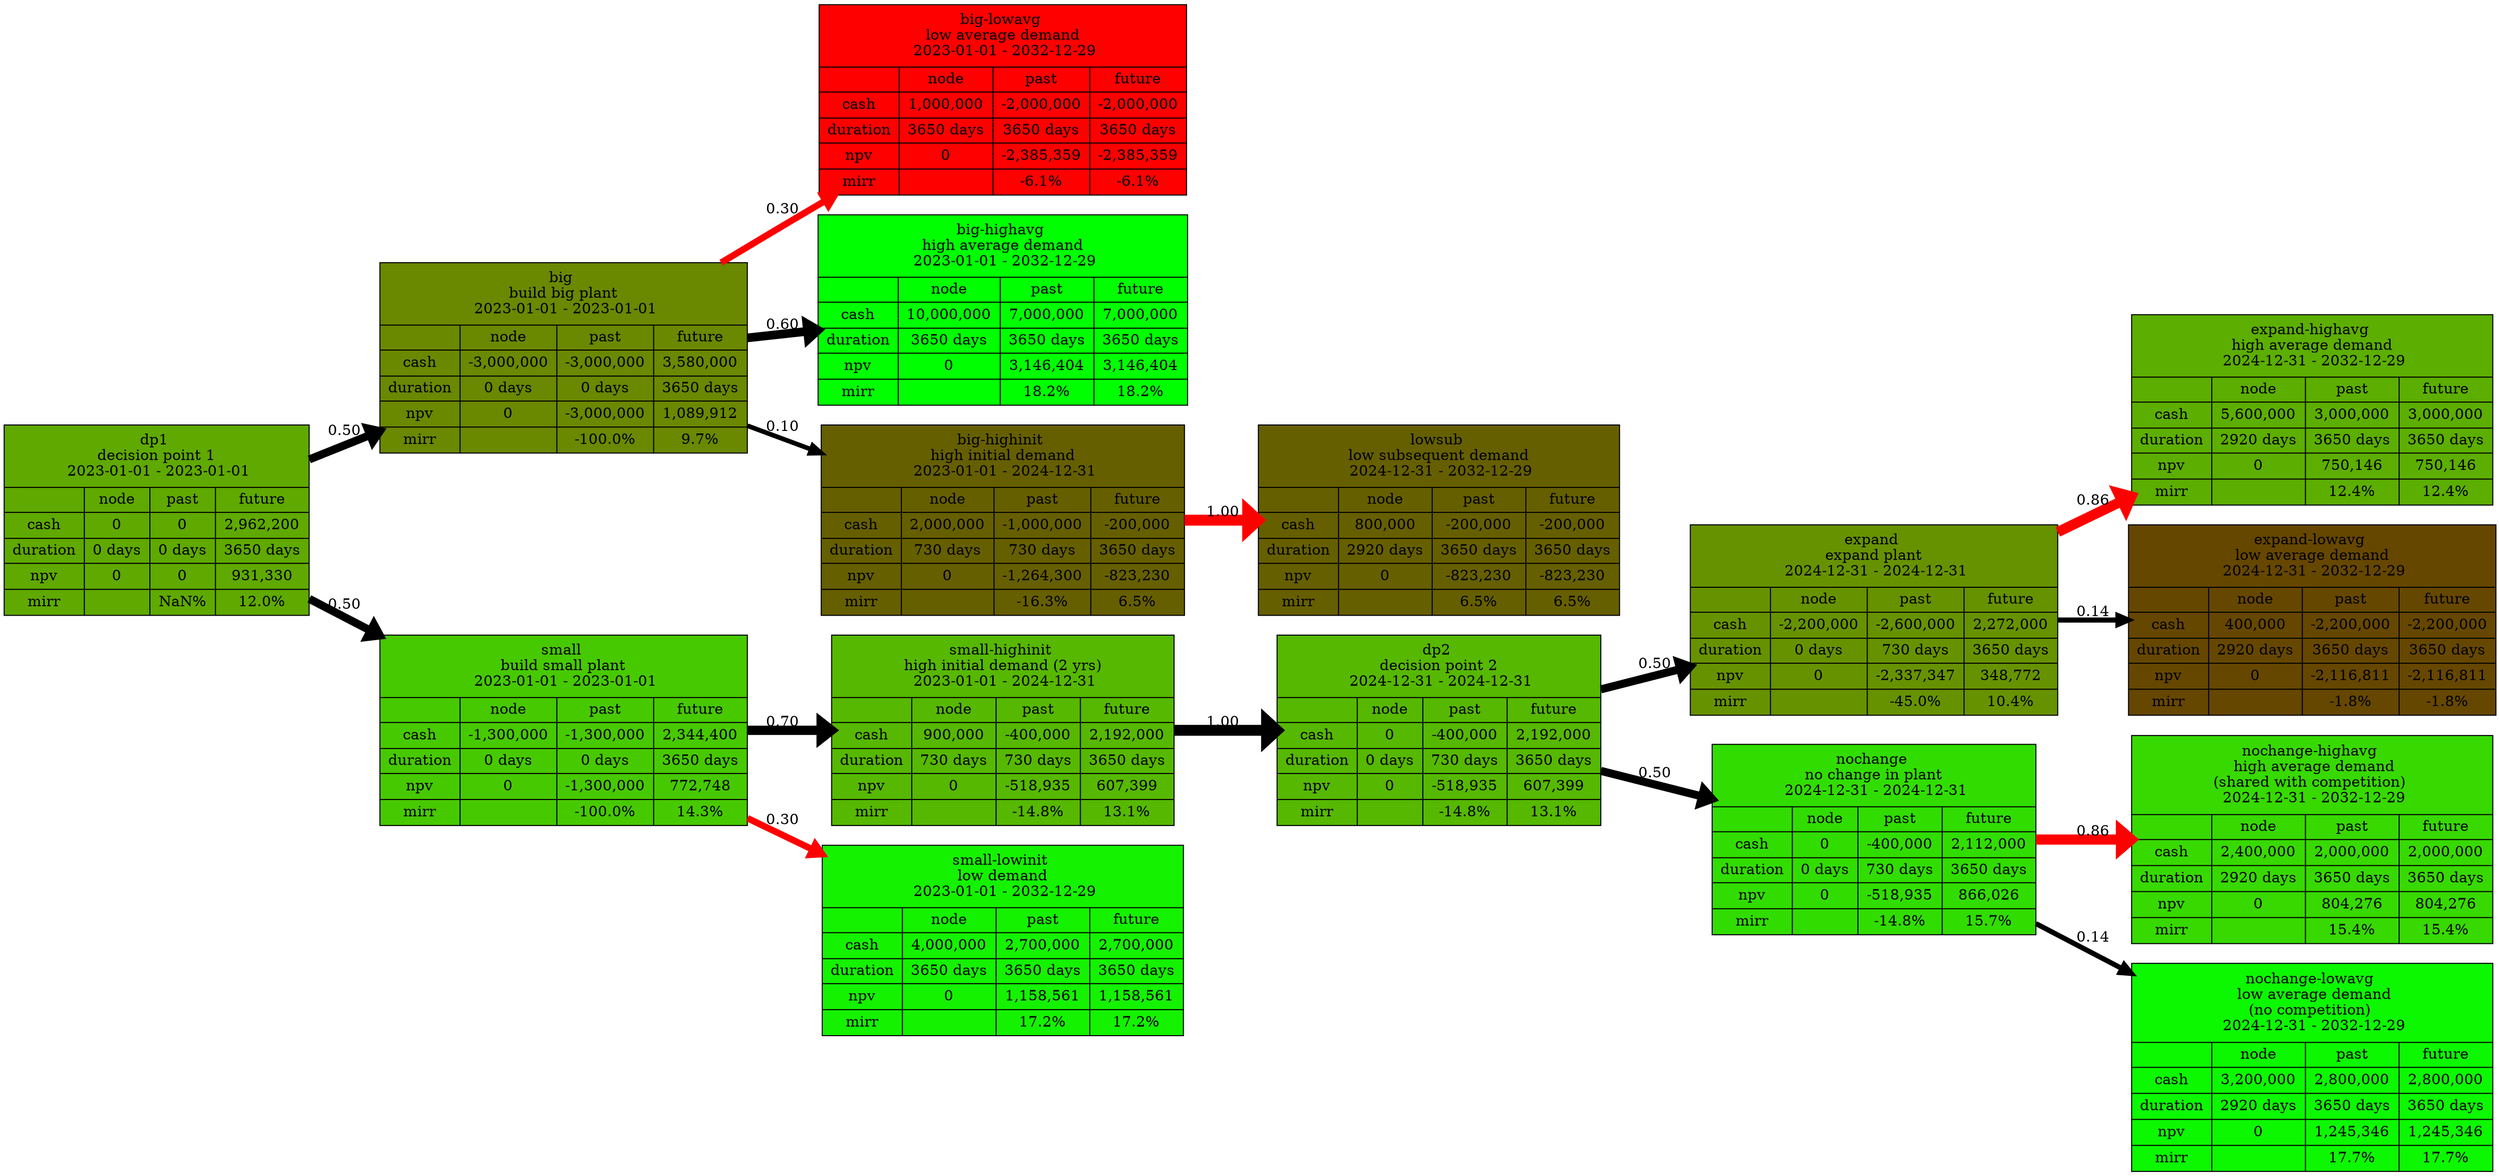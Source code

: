 digraph "" {
	graph [bb="0,0,1983.2,1117.8",
		rankdir=LR
	];
	node [fillcolor=lightgrey,
		label="\N",
		shape=ellipse
	];
	edge [color=black,
		penwidth=1.0
	];
	"0xc000239040"	 [fillcolor="0.239 1.0 0.661",
		height=2.5472,
		label="dp1 \n decision point 1 \n 2023-01-01 - 2023-01-01 | { {|cash|duration|npv|mirr} | {node     | 0 | 0 days | 0 | } | {past     | \
0 | 0 days | 0 | NaN%} | {future   | 2,962,200 | 3650 days | 931,330 | 12.0%}}",
		pos="121.03,624.1",
		rects="2.8422e-14,656.9,242.06,715.3 2.8422e-14,632.1,62.656,656.9 2.8422e-14,607.3,62.656,632.1 2.8422e-14,582.5,62.656,607.3 2.8422e-14,\
557.7,62.656,582.5 2.8422e-14,532.9,62.656,557.7 62.656,632.1,114.82,656.9 62.656,607.3,114.82,632.1 62.656,582.5,114.82,607.3 62.656,\
557.7,114.82,582.5 62.656,532.9,114.82,557.7 114.82,632.1,168.9,656.9 114.82,607.3,168.9,632.1 114.82,582.5,168.9,607.3 114.82,557.7,\
168.9,582.5 114.82,532.9,168.9,557.7 168.9,632.1,242.06,656.9 168.9,607.3,242.06,632.1 168.9,582.5,242.06,607.3 168.9,557.7,242.06,\
582.5 168.9,532.9,242.06,557.7",
		shape=record,
		style=filled,
		width=3.362];
	"0xc0002391e0"	 [fillcolor="0.204 1.0 0.535",
		height=2.5472,
		label="big \n build big plant \n 2023-01-01 - 2023-01-01 | { {|cash|duration|npv|mirr} | {node     | -3,000,000 | 0 days | 0 | } | {past     | \
-3,000,000 | 0 days | -3,000,000 | -100.0%} | {future   | 3,580,000 | 3650 days | 1,089,912 | 9.7%}}",
		pos="447.13,780.1",
		rects="302.56,812.9,591.7,871.3 302.56,788.1,365.22,812.9 302.56,763.3,365.22,788.1 302.56,738.5,365.22,763.3 302.56,713.7,365.22,738.5 \
302.56,688.9,365.22,713.7 365.22,788.1,441.88,812.9 365.22,763.3,441.88,788.1 365.22,738.5,441.88,763.3 365.22,713.7,441.88,738.5 \
365.22,688.9,441.88,713.7 441.88,788.1,518.54,812.9 441.88,763.3,518.54,788.1 441.88,738.5,518.54,763.3 441.88,713.7,518.54,738.5 \
441.88,688.9,518.54,713.7 518.54,788.1,591.7,812.9 518.54,763.3,591.7,788.1 518.54,738.5,591.7,763.3 518.54,713.7,591.7,738.5 518.54,\
688.9,591.7,713.7",
		shape=record,
		style=filled,
		width=4.0158];
	"0xc000239040" -> "0xc0002391e0"	 [label=0.50,
		lp="272.31,710.5",
		penwidth=7.745966692414834,
		pos="e,302.47,710.9 242.46,682.19 258.96,690.08 276.07,698.27 293.05,706.39"];
	"0xc000239a00"	 [fillcolor="0.274 1.0 0.788",
		height=2.5472,
		label="small \n build small plant \n 2023-01-01 - 2023-01-01 | { {|cash|duration|npv|mirr} | {node     | -1,300,000 | 0 days | 0 | } | {\
past     | -1,300,000 | 0 days | -1,300,000 | -100.0%} | {future   | 2,344,400 | 3650 days | 772,748 | 14.3%}}",
		pos="447.13,423.1",
		rects="302.56,455.9,591.7,514.3 302.56,431.1,365.22,455.9 302.56,406.3,365.22,431.1 302.56,381.5,365.22,406.3 302.56,356.7,365.22,381.5 \
302.56,331.9,365.22,356.7 365.22,431.1,441.88,455.9 365.22,406.3,441.88,431.1 365.22,381.5,441.88,406.3 365.22,356.7,441.88,381.5 \
365.22,331.9,441.88,356.7 441.88,431.1,518.54,455.9 441.88,406.3,518.54,431.1 441.88,381.5,518.54,406.3 441.88,356.7,518.54,381.5 \
441.88,331.9,518.54,356.7 518.54,431.1,591.7,455.9 518.54,406.3,591.7,431.1 518.54,381.5,591.7,406.3 518.54,356.7,591.7,381.5 518.54,\
331.9,591.7,356.7",
		shape=record,
		style=filled,
		width=4.0158];
	"0xc000239040" -> "0xc000239a00"	 [label=0.50,
		lp="272.31,543.5",
		penwidth=7.745966692414834,
		pos="e,302.47,512.27 242.46,549.26 259.11,538.99 276.39,528.34 293.52,517.78"];
	"0xc000239380"	 [fillcolor="0.000 1.0 1.000",
		height=2.5472,
		label="big-lowavg \n low average demand \n 2023-01-01 - 2032-12-29 | { {|cash|duration|npv|mirr} | {node     | 1,000,000 | 3650 days | \
0 | } | {past     | -2,000,000 | 3650 days | -2,385,359 | -6.1%} | {future   | -2,000,000 | 3650 days | -2,385,359 | -6.1%}}",
		pos="796.77,1026.1",
		rects="652.2,1058.9,941.34,1117.3 652.2,1034.1,714.86,1058.9 652.2,1009.3,714.86,1034.1 652.2,984.5,714.86,1009.3 652.2,959.7,714.86,984.5 \
652.2,934.9,714.86,959.7 714.86,1034.1,788.02,1058.9 714.86,1009.3,788.02,1034.1 714.86,984.5,788.02,1009.3 714.86,959.7,788.02,\
984.5 714.86,934.9,788.02,959.7 788.02,1034.1,864.68,1058.9 788.02,1009.3,864.68,1034.1 788.02,984.5,864.68,1009.3 788.02,959.7,\
864.68,984.5 788.02,934.9,864.68,959.7 864.68,1034.1,941.34,1058.9 864.68,1009.3,941.34,1034.1 864.68,984.5,941.34,1009.3 864.68,\
959.7,941.34,984.5 864.68,934.9,941.34,959.7",
		shape=record,
		style=filled,
		width=4.0158];
	"0xc0002391e0" -> "0xc000239380"	 [color=red,
		label=0.30,
		lp="621.95,918.5",
		penwidth=6.324555320336759,
		pos="e,664.75,934.89 574.93,871.49 600.48,889.65 627.16,908.53 652.2,926.1 653.62,927.09 655.04,928.09 656.47,929.1"];
	"0xc000239520"	 [fillcolor="0.333 1.0 1.000",
		height=2.5472,
		label="big-highavg \n high average demand \n 2023-01-01 - 2032-12-29 | { {|cash|duration|npv|mirr} | {node     | 10,000,000 | 3650 days | \
0 | } | {past     | 7,000,000 | 3650 days | 3,146,404 | 18.2%} | {future   | 7,000,000 | 3650 days | 3,146,404 | 18.2%}}",
		pos="796.77,825.1",
		rects="652.78,857.9,940.76,916.3 652.78,833.1,715.44,857.9 652.78,808.3,715.44,833.1 652.78,783.5,715.44,808.3 652.78,758.7,715.44,783.5 \
652.78,733.9,715.44,758.7 715.44,833.1,794.44,857.9 715.44,808.3,794.44,833.1 715.44,783.5,794.44,808.3 715.44,758.7,794.44,783.5 \
715.44,733.9,794.44,758.7 794.44,833.1,867.6,857.9 794.44,808.3,867.6,833.1 794.44,783.5,867.6,808.3 794.44,758.7,867.6,783.5 794.44,\
733.9,867.6,758.7 867.6,833.1,940.76,857.9 867.6,808.3,940.76,833.1 867.6,783.5,940.76,808.3 867.6,758.7,940.76,783.5 867.6,733.9,\
940.76,758.7",
		shape=record,
		style=filled,
		width=3.9997];
	"0xc0002391e0" -> "0xc000239520"	 [label=0.60,
		lp="621.95,811.5",
		penwidth=8.366600265340756,
		pos="e,652.71,806.56 591.87,798.73 608.67,800.89 625.86,803.1 642.78,805.28"];
	"0xc0002396c0"	 [fillcolor="0.155 1.0 0.400",
		height=2.5472,
		label="big-highinit \n high initial demand \n 2023-01-01 - 2024-12-31 | { {|cash|duration|npv|mirr} | {node     | 2,000,000 | 730 days | \
0 | } | {past     | -1,000,000 | 730 days | -1,264,300 | -16.3%} | {future   | -200,000 | 3650 days | -823,230 | 6.5%}}",
		pos="796.77,624.1",
		rects="654.53,656.9,939.01,715.3 654.53,632.1,717.19,656.9 654.53,607.3,717.19,632.1 654.53,582.5,717.19,607.3 654.53,557.7,717.19,582.5 \
654.53,532.9,717.19,557.7 717.19,632.1,789.19,656.9 717.19,607.3,789.19,632.1 717.19,582.5,789.19,607.3 717.19,557.7,789.19,582.5 \
717.19,532.9,789.19,557.7 789.19,632.1,865.85,656.9 789.19,607.3,865.85,632.1 789.19,582.5,865.85,607.3 789.19,557.7,865.85,582.5 \
789.19,532.9,865.85,557.7 865.85,632.1,939.01,656.9 865.85,607.3,939.01,632.1 865.85,582.5,939.01,607.3 865.85,557.7,939.01,582.5 \
865.85,532.9,939.01,557.7",
		shape=record,
		style=filled,
		width=3.9511];
	"0xc0002391e0" -> "0xc0002396c0"	 [label=0.10,
		lp="621.95,714.5",
		penwidth=4.47213595499958,
		pos="e,654.39,687.62 591.87,715.52 609.46,707.67 627.48,699.63 645.17,691.74"];
	"0xc000239860"	 [fillcolor="0.155 1.0 0.400",
		height=2.5472,
		label="lowsub \n low subsequent demand \n 2024-12-31 - 2032-12-29 | { {|cash|duration|npv|mirr} | {node     | 800,000 | 2920 days | 0 | } | {\
past     | -200,000 | 3650 days | -823,230 | 6.5%} | {future   | -200,000 | 3650 days | -823,230 | 6.5%}}",
		pos="1142.9,624.1",
		rects="1001.8,656.9,1284,715.3 1001.8,632.1,1064.5,656.9 1001.8,607.3,1064.5,632.1 1001.8,582.5,1064.5,607.3 1001.8,557.7,1064.5,582.5 \
1001.8,532.9,1064.5,557.7 1064.5,632.1,1137.7,656.9 1064.5,607.3,1137.7,632.1 1064.5,582.5,1137.7,607.3 1064.5,557.7,1137.7,582.5 \
1064.5,532.9,1137.7,557.7 1137.7,632.1,1210.8,656.9 1137.7,607.3,1210.8,632.1 1137.7,582.5,1210.8,607.3 1137.7,557.7,1210.8,582.5 \
1137.7,532.9,1210.8,557.7 1210.8,632.1,1284,656.9 1210.8,607.3,1284,632.1 1210.8,582.5,1284,607.3 1210.8,557.7,1284,582.5 1210.8,\
532.9,1284,557.7",
		shape=record,
		style=filled,
		width=3.9185];
	"0xc0002396c0" -> "0xc000239860"	 [color=red,
		label=1.00,
		lp="971.59,632.5",
		penwidth=10.488088481701517,
		pos="e,1001.7,624.1 939.05,624.1 956.36,624.1 974.08,624.1 991.51,624.1"];
	"0xc000239ba0"	 [fillcolor="0.255 1.0 0.719",
		height=2.5472,
		label="small-highinit \n high initial demand (2 yrs) \n 2023-01-01 - 2024-12-31 | { {|cash|duration|npv|mirr} | {node     | 900,000 | 730 \
days | 0 | } | {past     | -400,000 | 730 days | -518,935 | -14.8%} | {future   | 2,192,000 | 3650 days | 607,399 | 13.1%}}",
		pos="796.77,423.1",
		rects="662.7,455.9,930.84,514.3 662.7,431.1,725.36,455.9 662.7,406.3,725.36,431.1 662.7,381.5,725.36,406.3 662.7,356.7,725.36,381.5 662.7,\
331.9,725.36,356.7 725.36,431.1,791.52,455.9 725.36,406.3,791.52,431.1 725.36,381.5,791.52,406.3 725.36,356.7,791.52,381.5 725.36,\
331.9,791.52,356.7 791.52,431.1,857.68,455.9 791.52,406.3,857.68,431.1 791.52,381.5,857.68,406.3 791.52,356.7,857.68,381.5 791.52,\
331.9,857.68,356.7 857.68,431.1,930.84,455.9 857.68,406.3,930.84,431.1 857.68,381.5,930.84,406.3 857.68,356.7,930.84,381.5 857.68,\
331.9,930.84,356.7",
		shape=record,
		style=filled,
		width=3.7241];
	"0xc000239a00" -> "0xc000239ba0"	 [label=0.70,
		lp="621.95,431.5",
		penwidth=8.94427190999916,
		pos="e,662.51,423.1 591.87,423.1 611.87,423.1 632.43,423.1 652.43,423.1"];
	"0xc0002709c0"	 [fillcolor="0.319 1.0 0.948",
		height=2.5472,
		label="small-lowinit \n low demand \n 2023-01-01 - 2032-12-29 | { {|cash|duration|npv|mirr} | {node     | 4,000,000 | 3650 days | 0 | } | {\
past     | 2,700,000 | 3650 days | 1,158,561 | 17.2%} | {future   | 2,700,000 | 3650 days | 1,158,561 | 17.2%}}",
		pos="796.77,222.1",
		rects="655.7,254.9,937.84,313.3 655.7,230.1,718.36,254.9 655.7,205.3,718.36,230.1 655.7,180.5,718.36,205.3 655.7,155.7,718.36,180.5 655.7,\
130.9,718.36,155.7 718.36,230.1,791.52,254.9 718.36,205.3,791.52,230.1 718.36,180.5,791.52,205.3 718.36,155.7,791.52,180.5 718.36,\
130.9,791.52,155.7 791.52,230.1,864.68,254.9 791.52,205.3,864.68,230.1 791.52,180.5,864.68,205.3 791.52,155.7,864.68,180.5 791.52,\
130.9,864.68,155.7 864.68,230.1,937.84,254.9 864.68,205.3,937.84,230.1 864.68,180.5,937.84,205.3 864.68,155.7,937.84,180.5 864.68,\
130.9,937.84,155.7",
		shape=record,
		style=filled,
		width=3.9185];
	"0xc000239a00" -> "0xc0002709c0"	 [color=red,
		label=0.30,
		lp="621.95,337.5",
		penwidth=6.324555320336759,
		pos="e,655.52,303.3 591.87,339.89 609.95,329.5 628.47,318.85 646.64,308.41"];
	"0xc000239d40"	 [fillcolor="0.255 1.0 0.719",
		height=2.5472,
		label="dp2 \n decision point 2 \n 2024-12-31 - 2024-12-31 | { {|cash|duration|npv|mirr} | {node     | 0 | 0 days | 0 | } | {past     | \
-400,000 | 730 days | -518,935 | -14.8%} | {future   | 2,192,000 | 3650 days | 607,399 | 13.1%}}",
		pos="1142.9,423.1",
		rects="1015.8,455.9,1270,514.3 1015.8,431.1,1078.5,455.9 1015.8,406.3,1078.5,431.1 1015.8,381.5,1078.5,406.3 1015.8,356.7,1078.5,381.5 \
1015.8,331.9,1078.5,356.7 1078.5,431.1,1130.7,455.9 1078.5,406.3,1130.7,431.1 1078.5,381.5,1130.7,406.3 1078.5,356.7,1130.7,381.5 \
1078.5,331.9,1130.7,356.7 1130.7,431.1,1196.8,455.9 1130.7,406.3,1196.8,431.1 1130.7,381.5,1196.8,406.3 1130.7,356.7,1196.8,381.5 \
1130.7,331.9,1196.8,356.7 1196.8,431.1,1270,455.9 1196.8,406.3,1270,431.1 1196.8,381.5,1270,406.3 1196.8,356.7,1270,381.5 1196.8,\
331.9,1270,356.7",
		shape=record,
		style=filled,
		width=3.5297];
	"0xc000239ba0" -> "0xc000239d40"	 [label=1.00,
		lp="971.59,431.5",
		penwidth=10.488088481701517,
		pos="e,1015.8,423.1 931.09,423.1 955.56,423.1 981.11,423.1 1005.7,423.1"];
	"0xc000270000"	 [fillcolor="0.215 1.0 0.572",
		height=2.5472,
		label="expand \n expand plant \n 2024-12-31 - 2024-12-31 | { {|cash|duration|npv|mirr} | {node     | -2,200,000 | 0 days | 0 | } | {past     | \
-2,600,000 | 730 days | -2,337,347 | -45.0%} | {future   | 2,272,000 | 3650 days | 348,772 | 10.4%}}",
		pos="1489,528.1",
		rects="1344.5,560.9,1633.6,619.3 1344.5,536.1,1407.1,560.9 1344.5,511.3,1407.1,536.1 1344.5,486.5,1407.1,511.3 1344.5,461.7,1407.1,486.5 \
1344.5,436.9,1407.1,461.7 1407.1,536.1,1483.8,560.9 1407.1,511.3,1483.8,536.1 1407.1,486.5,1483.8,511.3 1407.1,461.7,1483.8,486.5 \
1407.1,436.9,1483.8,461.7 1483.8,536.1,1560.4,560.9 1483.8,511.3,1560.4,536.1 1483.8,486.5,1560.4,511.3 1483.8,461.7,1560.4,486.5 \
1483.8,436.9,1560.4,461.7 1560.4,536.1,1633.6,560.9 1560.4,511.3,1633.6,536.1 1560.4,486.5,1633.6,511.3 1560.4,461.7,1633.6,486.5 \
1560.4,436.9,1633.6,461.7",
		shape=record,
		style=filled,
		width=4.0158];
	"0xc000239d40" -> "0xc000270000"	 [label=0.50,
		lp="1314.2,486.5",
		penwidth=7.745966692414834,
		pos="e,1344.4,484.21 1270.3,461.75 1291.2,468.09 1313.1,474.72 1334.5,481.23"];
	"0xc0002704e0"	 [fillcolor="0.296 1.0 0.866",
		height=2.5472,
		label="nochange \n no change in plant \n 2024-12-31 - 2024-12-31 | { {|cash|duration|npv|mirr} | {node     | 0 | 0 days | 0 | } | {past     | \
-400,000 | 730 days | -518,935 | -14.8%} | {future   | 2,112,000 | 3650 days | 866,026 | 15.7%}}",
		pos="1489,318.1",
		rects="1362,350.9,1616.1,409.3 1362,326.1,1424.6,350.9 1362,301.3,1424.6,326.1 1362,276.5,1424.6,301.3 1362,251.7,1424.6,276.5 1362,226.9,\
1424.6,251.7 1424.6,326.1,1476.8,350.9 1424.6,301.3,1476.8,326.1 1424.6,276.5,1476.8,301.3 1424.6,251.7,1476.8,276.5 1424.6,226.9,\
1476.8,251.7 1476.8,326.1,1542.9,350.9 1476.8,301.3,1542.9,326.1 1476.8,276.5,1542.9,301.3 1476.8,251.7,1542.9,276.5 1476.8,226.9,\
1542.9,251.7 1542.9,326.1,1616.1,350.9 1542.9,301.3,1616.1,326.1 1542.9,276.5,1616.1,301.3 1542.9,251.7,1616.1,276.5 1542.9,226.9,\
1616.1,251.7",
		shape=record,
		style=filled,
		width=3.5297];
	"0xc000239d40" -> "0xc0002704e0"	 [label=0.50,
		lp="1314.2,382.5",
		penwidth=7.745966692414834,
		pos="e,1361.9,356.67 1270.3,384.45 1296.9,376.38 1325.1,367.83 1352,359.66"];
	"0xc0002701a0"	 [fillcolor="0.245 1.0 0.682",
		height=2.5472,
		label="expand-highavg \n high average demand \n 2024-12-31 - 2032-12-29 | { {|cash|duration|npv|mirr} | {node     | 5,600,000 | 2920 days | \
0 | } | {past     | 3,000,000 | 3650 days | 750,146 | 12.4%} | {future   | 3,000,000 | 3650 days | 750,146 | 12.4%}}",
		pos="1838.7,729.1",
		rects="1697.6,761.9,1979.7,820.3 1697.6,737.1,1760.3,761.9 1697.6,712.3,1760.3,737.1 1697.6,687.5,1760.3,712.3 1697.6,662.7,1760.3,687.5 \
1697.6,637.9,1760.3,662.7 1760.3,737.1,1833.4,761.9 1760.3,712.3,1833.4,737.1 1760.3,687.5,1833.4,712.3 1760.3,662.7,1833.4,687.5 \
1760.3,637.9,1833.4,662.7 1833.4,737.1,1906.6,761.9 1833.4,712.3,1906.6,737.1 1833.4,687.5,1906.6,712.3 1833.4,662.7,1906.6,687.5 \
1833.4,637.9,1906.6,662.7 1906.6,737.1,1979.7,761.9 1906.6,712.3,1979.7,737.1 1906.6,687.5,1979.7,712.3 1906.6,662.7,1979.7,687.5 \
1906.6,637.9,1979.7,662.7",
		shape=record,
		style=filled,
		width=3.9185];
	"0xc000270000" -> "0xc0002701a0"	 [color=red,
		label=0.86,
		lp="1663.9,642.5",
		penwidth=9.797958971132712,
		pos="e,1697.4,647.9 1633.8,611.31 1651.9,621.7 1670.4,632.35 1688.5,642.79"];
	"0xc000270340"	 [fillcolor="0.117 1.0 0.400",
		height=2.5472,
		label="expand-lowavg \n low average demand \n 2024-12-31 - 2032-12-29 | { {|cash|duration|npv|mirr} | {node     | 400,000 | 2920 days | \
0 | } | {past     | -2,200,000 | 3650 days | -2,116,811 | -1.8%} | {future   | -2,200,000 | 3650 days | -2,116,811 | -1.8%}}",
		pos="1838.7,528.1",
		rects="1694.1,560.9,1983.2,619.3 1694.1,536.1,1756.8,560.9 1694.1,511.3,1756.8,536.1 1694.1,486.5,1756.8,511.3 1694.1,461.7,1756.8,486.5 \
1694.1,436.9,1756.8,461.7 1756.8,536.1,1829.9,560.9 1756.8,511.3,1829.9,536.1 1756.8,486.5,1829.9,511.3 1756.8,461.7,1829.9,486.5 \
1756.8,436.9,1829.9,461.7 1829.9,536.1,1906.6,560.9 1829.9,511.3,1906.6,536.1 1829.9,486.5,1906.6,511.3 1829.9,461.7,1906.6,486.5 \
1829.9,436.9,1906.6,461.7 1906.6,536.1,1983.2,560.9 1906.6,511.3,1983.2,536.1 1906.6,486.5,1983.2,511.3 1906.6,461.7,1983.2,486.5 \
1906.6,436.9,1983.2,461.7",
		shape=record,
		style=filled,
		width=4.0158];
	"0xc000270000" -> "0xc000270340"	 [label=0.14,
		lp="1663.9,536.5",
		penwidth=4.898979485566357,
		pos="e,1694.1,528.1 1633.8,528.1 1650.3,528.1 1667.1,528.1 1683.7,528.1"];
	"0xc000270680"	 [fillcolor="0.291 1.0 0.849",
		height=2.7806,
		label="nochange-highavg \n high average demand\n(shared with competition) \n 2024-12-31 - 2032-12-29 | { {|cash|duration|npv|mirr} | {node     | \
2,400,000 | 2920 days | 0 | } | {past     | 2,000,000 | 3650 days | 804,276 | 15.4%} | {future   | 2,000,000 | 3650 days | 804,276 | \
15.4%}}",
		pos="1838.7,318.1",
		rects="1697.6,342.5,1979.7,417.7 1697.6,317.7,1760.3,342.5 1697.6,292.9,1760.3,317.7 1697.6,268.1,1760.3,292.9 1697.6,243.3,1760.3,268.1 \
1697.6,218.5,1760.3,243.3 1760.3,317.7,1833.4,342.5 1760.3,292.9,1833.4,317.7 1760.3,268.1,1833.4,292.9 1760.3,243.3,1833.4,268.1 \
1760.3,218.5,1833.4,243.3 1833.4,317.7,1906.6,342.5 1833.4,292.9,1906.6,317.7 1833.4,268.1,1906.6,292.9 1833.4,243.3,1906.6,268.1 \
1833.4,218.5,1906.6,243.3 1906.6,317.7,1979.7,342.5 1906.6,292.9,1979.7,317.7 1906.6,268.1,1979.7,292.9 1906.6,243.3,1979.7,268.1 \
1906.6,218.5,1979.7,243.3",
		shape=record,
		style=filled,
		width=3.9185];
	"0xc0002704e0" -> "0xc000270680"	 [color=red,
		label=0.86,
		lp="1663.9,326.5",
		penwidth=9.797958971132712,
		pos="e,1697.4,318.1 1616.3,318.1 1639.3,318.1 1663.6,318.1 1687.3,318.1"];
	"0xc000270820"	 [fillcolor="0.325 1.0 0.971",
		height=2.7806,
		label="nochange-lowavg \n low average demand\n(no competition) \n 2024-12-31 - 2032-12-29 | { {|cash|duration|npv|mirr} | {node     | 3,\
200,000 | 2920 days | 0 | } | {past     | 2,800,000 | 3650 days | 1,245,346 | 17.7%} | {future   | 2,800,000 | 3650 days | 1,245,\
346 | 17.7%}}",
		pos="1838.7,100.1",
		rects="1697.6,124.5,1979.7,199.7 1697.6,99.7,1760.3,124.5 1697.6,74.9,1760.3,99.7 1697.6,50.1,1760.3,74.9 1697.6,25.3,1760.3,50.1 1697.6,\
0.5,1760.3,25.3 1760.3,99.7,1833.4,124.5 1760.3,74.9,1833.4,99.7 1760.3,50.1,1833.4,74.9 1760.3,25.3,1833.4,50.1 1760.3,0.5,1833.4,\
25.3 1833.4,99.7,1906.6,124.5 1833.4,74.9,1906.6,99.7 1833.4,50.1,1906.6,74.9 1833.4,25.3,1906.6,50.1 1833.4,0.5,1906.6,25.3 1906.6,\
99.7,1979.7,124.5 1906.6,74.9,1979.7,99.7 1906.6,50.1,1979.7,74.9 1906.6,25.3,1979.7,50.1 1906.6,0.5,1979.7,25.3",
		shape=record,
		style=filled,
		width=3.9185];
	"0xc0002704e0" -> "0xc000270820"	 [label=0.14,
		lp="1663.9,224.5",
		penwidth=4.898979485566357,
		pos="e,1697.4,188.21 1616.3,238.78 1639.8,224.08 1664.7,208.6 1688.8,193.52"];
}
